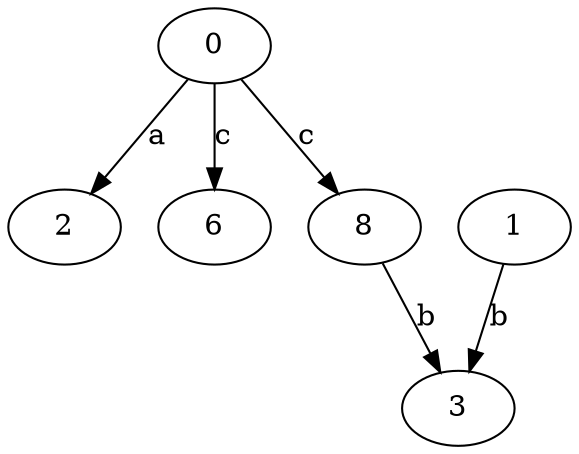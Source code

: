 strict digraph  {
0;
1;
2;
3;
6;
8;
0 -> 2  [label=a];
0 -> 6  [label=c];
0 -> 8  [label=c];
1 -> 3  [label=b];
8 -> 3  [label=b];
}
